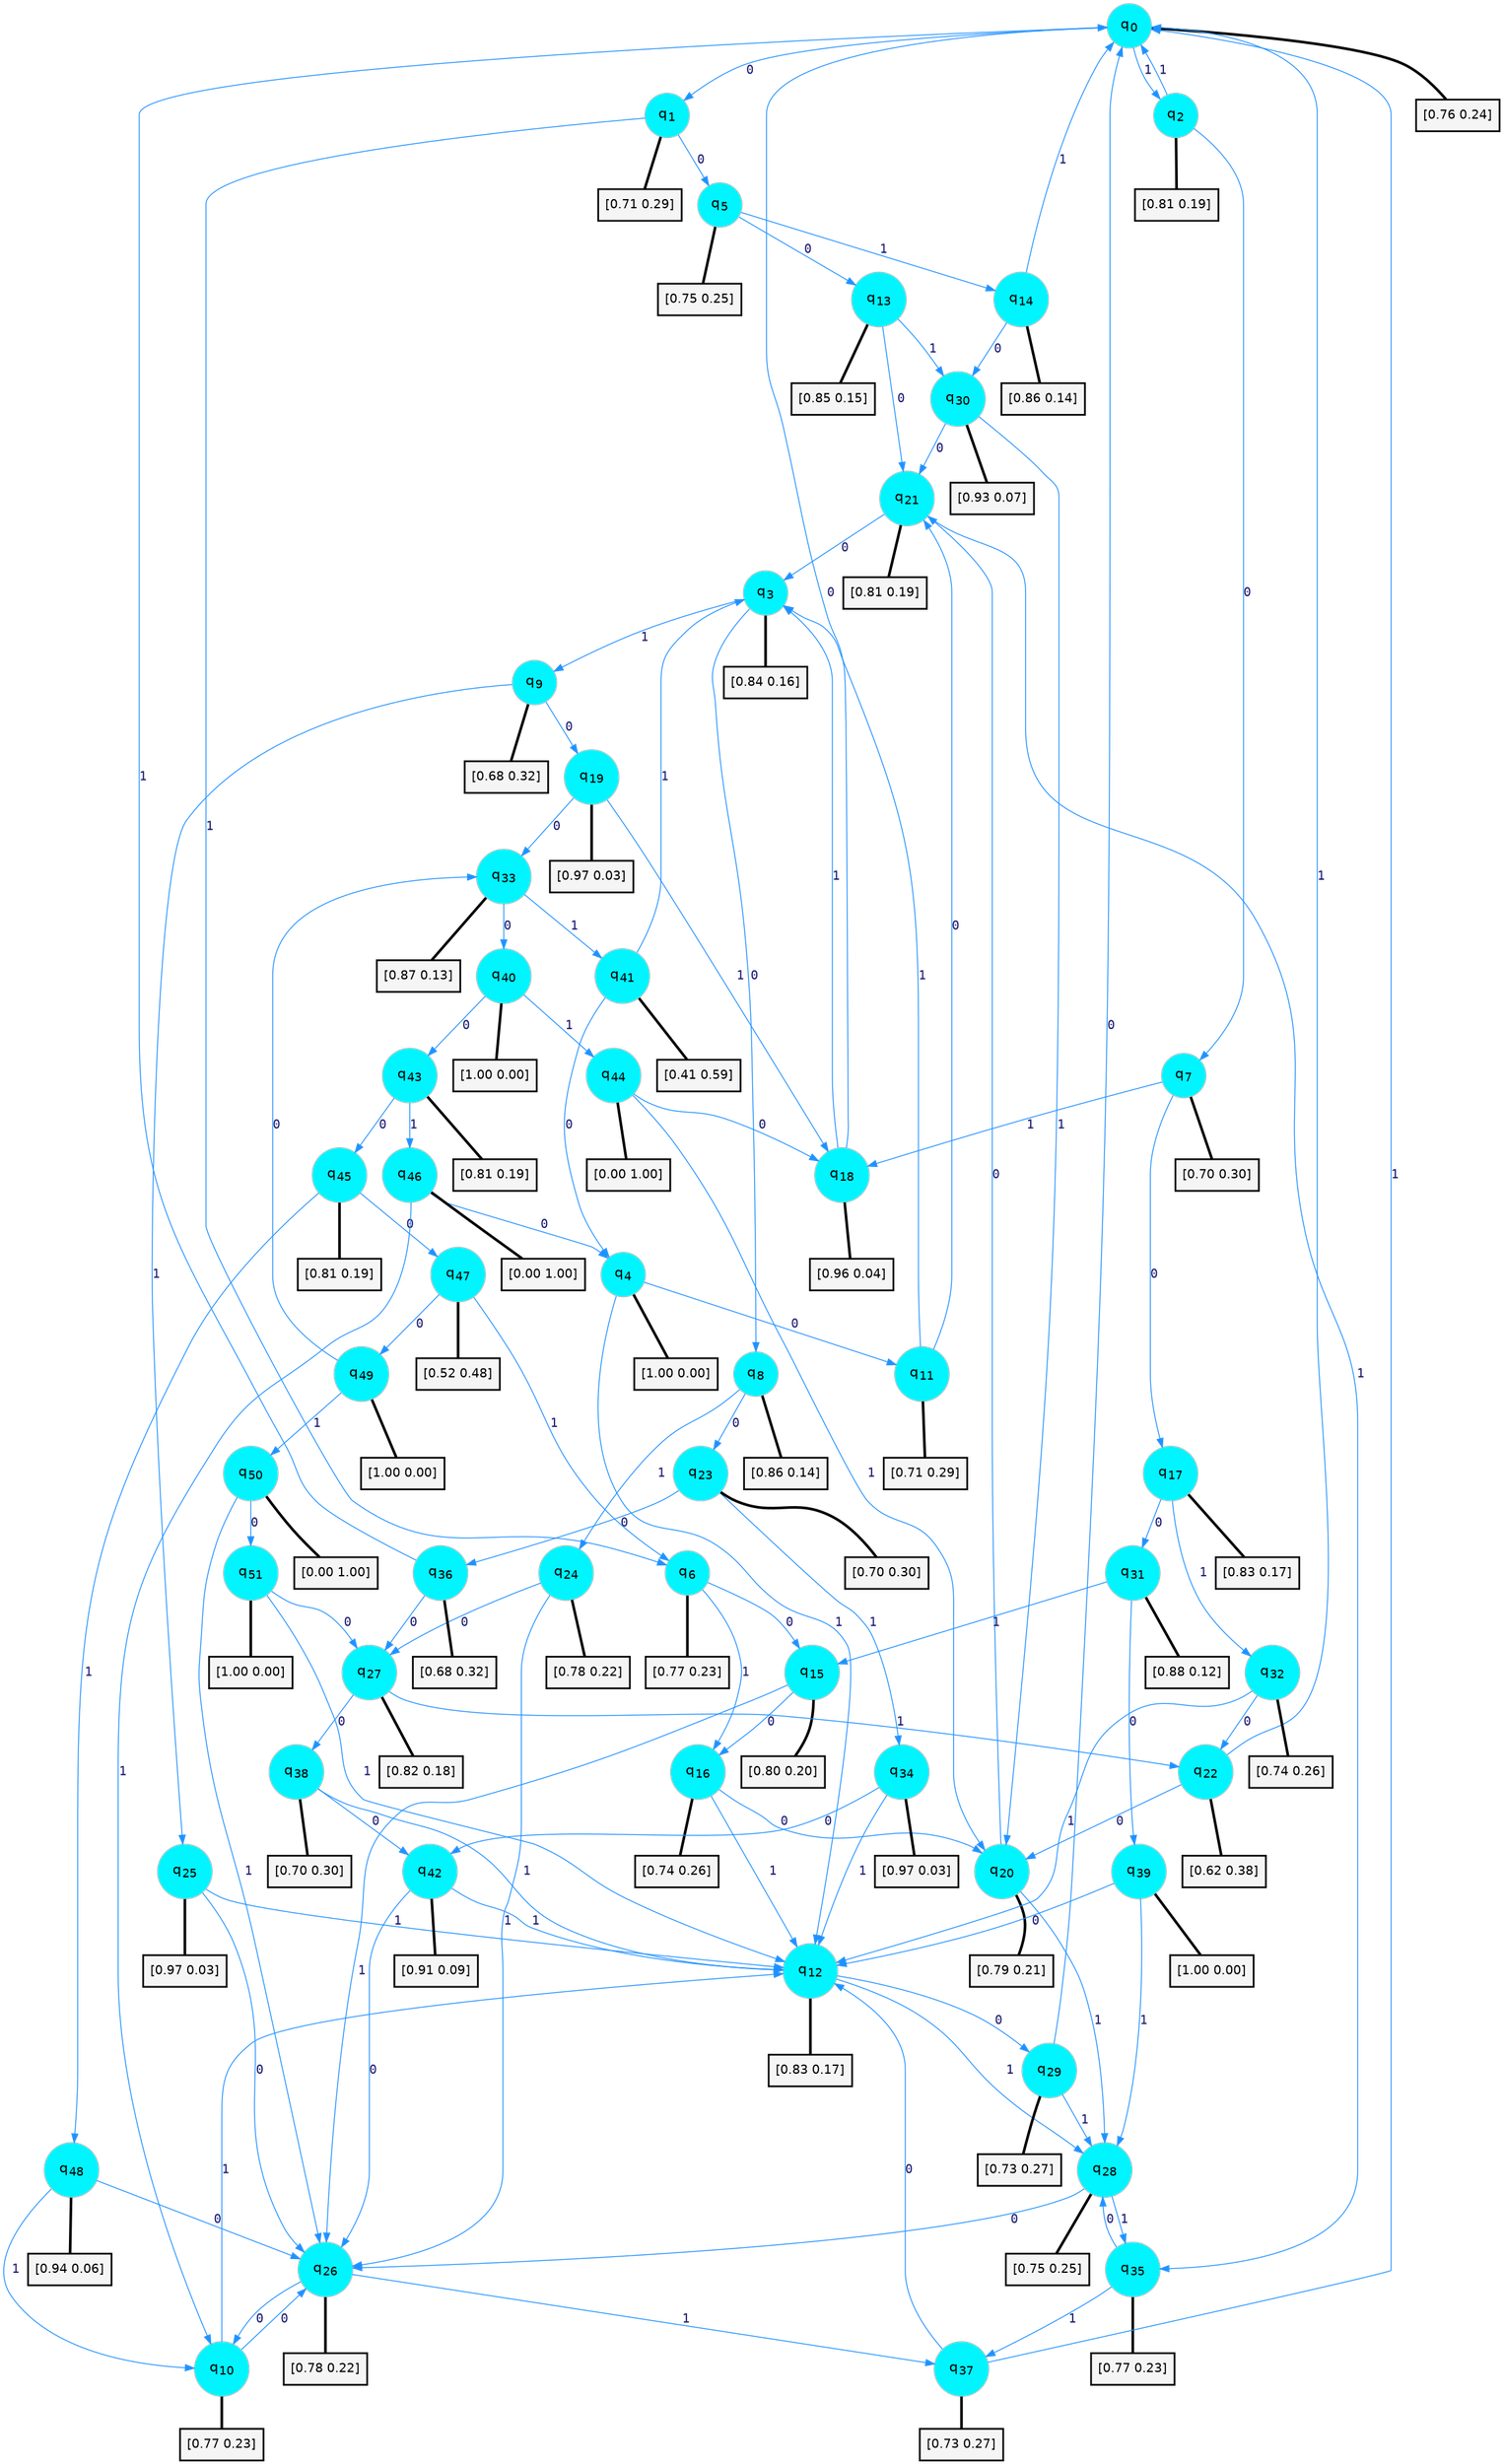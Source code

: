 digraph G {
graph [
bgcolor=transparent, dpi=300, rankdir=TD, size="40,25"];
node [
color=gray, fillcolor=turquoise1, fontcolor=black, fontname=Helvetica, fontsize=16, fontweight=bold, shape=circle, style=filled];
edge [
arrowsize=1, color=dodgerblue1, fontcolor=midnightblue, fontname=courier, fontweight=bold, penwidth=1, style=solid, weight=20];
0[label=<q<SUB>0</SUB>>];
1[label=<q<SUB>1</SUB>>];
2[label=<q<SUB>2</SUB>>];
3[label=<q<SUB>3</SUB>>];
4[label=<q<SUB>4</SUB>>];
5[label=<q<SUB>5</SUB>>];
6[label=<q<SUB>6</SUB>>];
7[label=<q<SUB>7</SUB>>];
8[label=<q<SUB>8</SUB>>];
9[label=<q<SUB>9</SUB>>];
10[label=<q<SUB>10</SUB>>];
11[label=<q<SUB>11</SUB>>];
12[label=<q<SUB>12</SUB>>];
13[label=<q<SUB>13</SUB>>];
14[label=<q<SUB>14</SUB>>];
15[label=<q<SUB>15</SUB>>];
16[label=<q<SUB>16</SUB>>];
17[label=<q<SUB>17</SUB>>];
18[label=<q<SUB>18</SUB>>];
19[label=<q<SUB>19</SUB>>];
20[label=<q<SUB>20</SUB>>];
21[label=<q<SUB>21</SUB>>];
22[label=<q<SUB>22</SUB>>];
23[label=<q<SUB>23</SUB>>];
24[label=<q<SUB>24</SUB>>];
25[label=<q<SUB>25</SUB>>];
26[label=<q<SUB>26</SUB>>];
27[label=<q<SUB>27</SUB>>];
28[label=<q<SUB>28</SUB>>];
29[label=<q<SUB>29</SUB>>];
30[label=<q<SUB>30</SUB>>];
31[label=<q<SUB>31</SUB>>];
32[label=<q<SUB>32</SUB>>];
33[label=<q<SUB>33</SUB>>];
34[label=<q<SUB>34</SUB>>];
35[label=<q<SUB>35</SUB>>];
36[label=<q<SUB>36</SUB>>];
37[label=<q<SUB>37</SUB>>];
38[label=<q<SUB>38</SUB>>];
39[label=<q<SUB>39</SUB>>];
40[label=<q<SUB>40</SUB>>];
41[label=<q<SUB>41</SUB>>];
42[label=<q<SUB>42</SUB>>];
43[label=<q<SUB>43</SUB>>];
44[label=<q<SUB>44</SUB>>];
45[label=<q<SUB>45</SUB>>];
46[label=<q<SUB>46</SUB>>];
47[label=<q<SUB>47</SUB>>];
48[label=<q<SUB>48</SUB>>];
49[label=<q<SUB>49</SUB>>];
50[label=<q<SUB>50</SUB>>];
51[label=<q<SUB>51</SUB>>];
52[label="[0.76 0.24]", shape=box,fontcolor=black, fontname=Helvetica, fontsize=14, penwidth=2, fillcolor=whitesmoke,color=black];
53[label="[0.71 0.29]", shape=box,fontcolor=black, fontname=Helvetica, fontsize=14, penwidth=2, fillcolor=whitesmoke,color=black];
54[label="[0.81 0.19]", shape=box,fontcolor=black, fontname=Helvetica, fontsize=14, penwidth=2, fillcolor=whitesmoke,color=black];
55[label="[0.84 0.16]", shape=box,fontcolor=black, fontname=Helvetica, fontsize=14, penwidth=2, fillcolor=whitesmoke,color=black];
56[label="[1.00 0.00]", shape=box,fontcolor=black, fontname=Helvetica, fontsize=14, penwidth=2, fillcolor=whitesmoke,color=black];
57[label="[0.75 0.25]", shape=box,fontcolor=black, fontname=Helvetica, fontsize=14, penwidth=2, fillcolor=whitesmoke,color=black];
58[label="[0.77 0.23]", shape=box,fontcolor=black, fontname=Helvetica, fontsize=14, penwidth=2, fillcolor=whitesmoke,color=black];
59[label="[0.70 0.30]", shape=box,fontcolor=black, fontname=Helvetica, fontsize=14, penwidth=2, fillcolor=whitesmoke,color=black];
60[label="[0.86 0.14]", shape=box,fontcolor=black, fontname=Helvetica, fontsize=14, penwidth=2, fillcolor=whitesmoke,color=black];
61[label="[0.68 0.32]", shape=box,fontcolor=black, fontname=Helvetica, fontsize=14, penwidth=2, fillcolor=whitesmoke,color=black];
62[label="[0.77 0.23]", shape=box,fontcolor=black, fontname=Helvetica, fontsize=14, penwidth=2, fillcolor=whitesmoke,color=black];
63[label="[0.71 0.29]", shape=box,fontcolor=black, fontname=Helvetica, fontsize=14, penwidth=2, fillcolor=whitesmoke,color=black];
64[label="[0.83 0.17]", shape=box,fontcolor=black, fontname=Helvetica, fontsize=14, penwidth=2, fillcolor=whitesmoke,color=black];
65[label="[0.85 0.15]", shape=box,fontcolor=black, fontname=Helvetica, fontsize=14, penwidth=2, fillcolor=whitesmoke,color=black];
66[label="[0.86 0.14]", shape=box,fontcolor=black, fontname=Helvetica, fontsize=14, penwidth=2, fillcolor=whitesmoke,color=black];
67[label="[0.80 0.20]", shape=box,fontcolor=black, fontname=Helvetica, fontsize=14, penwidth=2, fillcolor=whitesmoke,color=black];
68[label="[0.74 0.26]", shape=box,fontcolor=black, fontname=Helvetica, fontsize=14, penwidth=2, fillcolor=whitesmoke,color=black];
69[label="[0.83 0.17]", shape=box,fontcolor=black, fontname=Helvetica, fontsize=14, penwidth=2, fillcolor=whitesmoke,color=black];
70[label="[0.96 0.04]", shape=box,fontcolor=black, fontname=Helvetica, fontsize=14, penwidth=2, fillcolor=whitesmoke,color=black];
71[label="[0.97 0.03]", shape=box,fontcolor=black, fontname=Helvetica, fontsize=14, penwidth=2, fillcolor=whitesmoke,color=black];
72[label="[0.79 0.21]", shape=box,fontcolor=black, fontname=Helvetica, fontsize=14, penwidth=2, fillcolor=whitesmoke,color=black];
73[label="[0.81 0.19]", shape=box,fontcolor=black, fontname=Helvetica, fontsize=14, penwidth=2, fillcolor=whitesmoke,color=black];
74[label="[0.62 0.38]", shape=box,fontcolor=black, fontname=Helvetica, fontsize=14, penwidth=2, fillcolor=whitesmoke,color=black];
75[label="[0.70 0.30]", shape=box,fontcolor=black, fontname=Helvetica, fontsize=14, penwidth=2, fillcolor=whitesmoke,color=black];
76[label="[0.78 0.22]", shape=box,fontcolor=black, fontname=Helvetica, fontsize=14, penwidth=2, fillcolor=whitesmoke,color=black];
77[label="[0.97 0.03]", shape=box,fontcolor=black, fontname=Helvetica, fontsize=14, penwidth=2, fillcolor=whitesmoke,color=black];
78[label="[0.78 0.22]", shape=box,fontcolor=black, fontname=Helvetica, fontsize=14, penwidth=2, fillcolor=whitesmoke,color=black];
79[label="[0.82 0.18]", shape=box,fontcolor=black, fontname=Helvetica, fontsize=14, penwidth=2, fillcolor=whitesmoke,color=black];
80[label="[0.75 0.25]", shape=box,fontcolor=black, fontname=Helvetica, fontsize=14, penwidth=2, fillcolor=whitesmoke,color=black];
81[label="[0.73 0.27]", shape=box,fontcolor=black, fontname=Helvetica, fontsize=14, penwidth=2, fillcolor=whitesmoke,color=black];
82[label="[0.93 0.07]", shape=box,fontcolor=black, fontname=Helvetica, fontsize=14, penwidth=2, fillcolor=whitesmoke,color=black];
83[label="[0.88 0.12]", shape=box,fontcolor=black, fontname=Helvetica, fontsize=14, penwidth=2, fillcolor=whitesmoke,color=black];
84[label="[0.74 0.26]", shape=box,fontcolor=black, fontname=Helvetica, fontsize=14, penwidth=2, fillcolor=whitesmoke,color=black];
85[label="[0.87 0.13]", shape=box,fontcolor=black, fontname=Helvetica, fontsize=14, penwidth=2, fillcolor=whitesmoke,color=black];
86[label="[0.97 0.03]", shape=box,fontcolor=black, fontname=Helvetica, fontsize=14, penwidth=2, fillcolor=whitesmoke,color=black];
87[label="[0.77 0.23]", shape=box,fontcolor=black, fontname=Helvetica, fontsize=14, penwidth=2, fillcolor=whitesmoke,color=black];
88[label="[0.68 0.32]", shape=box,fontcolor=black, fontname=Helvetica, fontsize=14, penwidth=2, fillcolor=whitesmoke,color=black];
89[label="[0.73 0.27]", shape=box,fontcolor=black, fontname=Helvetica, fontsize=14, penwidth=2, fillcolor=whitesmoke,color=black];
90[label="[0.70 0.30]", shape=box,fontcolor=black, fontname=Helvetica, fontsize=14, penwidth=2, fillcolor=whitesmoke,color=black];
91[label="[1.00 0.00]", shape=box,fontcolor=black, fontname=Helvetica, fontsize=14, penwidth=2, fillcolor=whitesmoke,color=black];
92[label="[1.00 0.00]", shape=box,fontcolor=black, fontname=Helvetica, fontsize=14, penwidth=2, fillcolor=whitesmoke,color=black];
93[label="[0.41 0.59]", shape=box,fontcolor=black, fontname=Helvetica, fontsize=14, penwidth=2, fillcolor=whitesmoke,color=black];
94[label="[0.91 0.09]", shape=box,fontcolor=black, fontname=Helvetica, fontsize=14, penwidth=2, fillcolor=whitesmoke,color=black];
95[label="[0.81 0.19]", shape=box,fontcolor=black, fontname=Helvetica, fontsize=14, penwidth=2, fillcolor=whitesmoke,color=black];
96[label="[0.00 1.00]", shape=box,fontcolor=black, fontname=Helvetica, fontsize=14, penwidth=2, fillcolor=whitesmoke,color=black];
97[label="[0.81 0.19]", shape=box,fontcolor=black, fontname=Helvetica, fontsize=14, penwidth=2, fillcolor=whitesmoke,color=black];
98[label="[0.00 1.00]", shape=box,fontcolor=black, fontname=Helvetica, fontsize=14, penwidth=2, fillcolor=whitesmoke,color=black];
99[label="[0.52 0.48]", shape=box,fontcolor=black, fontname=Helvetica, fontsize=14, penwidth=2, fillcolor=whitesmoke,color=black];
100[label="[0.94 0.06]", shape=box,fontcolor=black, fontname=Helvetica, fontsize=14, penwidth=2, fillcolor=whitesmoke,color=black];
101[label="[1.00 0.00]", shape=box,fontcolor=black, fontname=Helvetica, fontsize=14, penwidth=2, fillcolor=whitesmoke,color=black];
102[label="[0.00 1.00]", shape=box,fontcolor=black, fontname=Helvetica, fontsize=14, penwidth=2, fillcolor=whitesmoke,color=black];
103[label="[1.00 0.00]", shape=box,fontcolor=black, fontname=Helvetica, fontsize=14, penwidth=2, fillcolor=whitesmoke,color=black];
0->1 [label=0];
0->2 [label=1];
0->52 [arrowhead=none, penwidth=3,color=black];
1->5 [label=0];
1->6 [label=1];
1->53 [arrowhead=none, penwidth=3,color=black];
2->7 [label=0];
2->0 [label=1];
2->54 [arrowhead=none, penwidth=3,color=black];
3->8 [label=0];
3->9 [label=1];
3->55 [arrowhead=none, penwidth=3,color=black];
4->11 [label=0];
4->12 [label=1];
4->56 [arrowhead=none, penwidth=3,color=black];
5->13 [label=0];
5->14 [label=1];
5->57 [arrowhead=none, penwidth=3,color=black];
6->15 [label=0];
6->16 [label=1];
6->58 [arrowhead=none, penwidth=3,color=black];
7->17 [label=0];
7->18 [label=1];
7->59 [arrowhead=none, penwidth=3,color=black];
8->23 [label=0];
8->24 [label=1];
8->60 [arrowhead=none, penwidth=3,color=black];
9->19 [label=0];
9->25 [label=1];
9->61 [arrowhead=none, penwidth=3,color=black];
10->26 [label=0];
10->12 [label=1];
10->62 [arrowhead=none, penwidth=3,color=black];
11->21 [label=0];
11->3 [label=1];
11->63 [arrowhead=none, penwidth=3,color=black];
12->29 [label=0];
12->28 [label=1];
12->64 [arrowhead=none, penwidth=3,color=black];
13->21 [label=0];
13->30 [label=1];
13->65 [arrowhead=none, penwidth=3,color=black];
14->30 [label=0];
14->0 [label=1];
14->66 [arrowhead=none, penwidth=3,color=black];
15->16 [label=0];
15->26 [label=1];
15->67 [arrowhead=none, penwidth=3,color=black];
16->20 [label=0];
16->12 [label=1];
16->68 [arrowhead=none, penwidth=3,color=black];
17->31 [label=0];
17->32 [label=1];
17->69 [arrowhead=none, penwidth=3,color=black];
18->0 [label=0];
18->3 [label=1];
18->70 [arrowhead=none, penwidth=3,color=black];
19->33 [label=0];
19->18 [label=1];
19->71 [arrowhead=none, penwidth=3,color=black];
20->21 [label=0];
20->28 [label=1];
20->72 [arrowhead=none, penwidth=3,color=black];
21->3 [label=0];
21->35 [label=1];
21->73 [arrowhead=none, penwidth=3,color=black];
22->20 [label=0];
22->0 [label=1];
22->74 [arrowhead=none, penwidth=3,color=black];
23->36 [label=0];
23->34 [label=1];
23->75 [arrowhead=none, penwidth=3,color=black];
24->27 [label=0];
24->26 [label=1];
24->76 [arrowhead=none, penwidth=3,color=black];
25->26 [label=0];
25->12 [label=1];
25->77 [arrowhead=none, penwidth=3,color=black];
26->10 [label=0];
26->37 [label=1];
26->78 [arrowhead=none, penwidth=3,color=black];
27->38 [label=0];
27->22 [label=1];
27->79 [arrowhead=none, penwidth=3,color=black];
28->26 [label=0];
28->35 [label=1];
28->80 [arrowhead=none, penwidth=3,color=black];
29->0 [label=0];
29->28 [label=1];
29->81 [arrowhead=none, penwidth=3,color=black];
30->21 [label=0];
30->20 [label=1];
30->82 [arrowhead=none, penwidth=3,color=black];
31->39 [label=0];
31->15 [label=1];
31->83 [arrowhead=none, penwidth=3,color=black];
32->22 [label=0];
32->12 [label=1];
32->84 [arrowhead=none, penwidth=3,color=black];
33->40 [label=0];
33->41 [label=1];
33->85 [arrowhead=none, penwidth=3,color=black];
34->42 [label=0];
34->12 [label=1];
34->86 [arrowhead=none, penwidth=3,color=black];
35->28 [label=0];
35->37 [label=1];
35->87 [arrowhead=none, penwidth=3,color=black];
36->27 [label=0];
36->0 [label=1];
36->88 [arrowhead=none, penwidth=3,color=black];
37->12 [label=0];
37->0 [label=1];
37->89 [arrowhead=none, penwidth=3,color=black];
38->42 [label=0];
38->12 [label=1];
38->90 [arrowhead=none, penwidth=3,color=black];
39->12 [label=0];
39->28 [label=1];
39->91 [arrowhead=none, penwidth=3,color=black];
40->43 [label=0];
40->44 [label=1];
40->92 [arrowhead=none, penwidth=3,color=black];
41->4 [label=0];
41->3 [label=1];
41->93 [arrowhead=none, penwidth=3,color=black];
42->26 [label=0];
42->12 [label=1];
42->94 [arrowhead=none, penwidth=3,color=black];
43->45 [label=0];
43->46 [label=1];
43->95 [arrowhead=none, penwidth=3,color=black];
44->18 [label=0];
44->20 [label=1];
44->96 [arrowhead=none, penwidth=3,color=black];
45->47 [label=0];
45->48 [label=1];
45->97 [arrowhead=none, penwidth=3,color=black];
46->4 [label=0];
46->10 [label=1];
46->98 [arrowhead=none, penwidth=3,color=black];
47->49 [label=0];
47->6 [label=1];
47->99 [arrowhead=none, penwidth=3,color=black];
48->26 [label=0];
48->10 [label=1];
48->100 [arrowhead=none, penwidth=3,color=black];
49->33 [label=0];
49->50 [label=1];
49->101 [arrowhead=none, penwidth=3,color=black];
50->51 [label=0];
50->26 [label=1];
50->102 [arrowhead=none, penwidth=3,color=black];
51->27 [label=0];
51->12 [label=1];
51->103 [arrowhead=none, penwidth=3,color=black];
}
